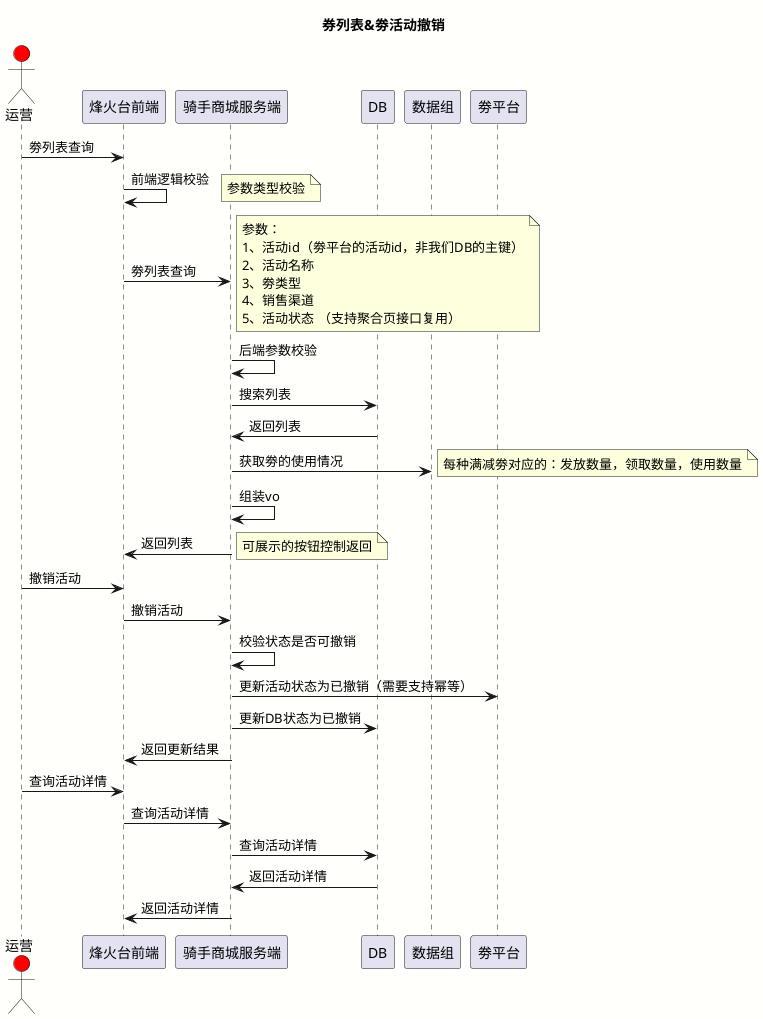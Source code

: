 @startuml
skinparam backgroundColor #FFFFFC
title 券列表&劵活动撤销
actor 运营 #red

运营 -> 烽火台前端 : 劵列表查询
烽火台前端 -> 烽火台前端 : 前端逻辑校验
note right:参数类型校验
烽火台前端 -> 骑手商城服务端 : 劵列表查询
note right
参数：
1、活动id（劵平台的活动id，非我们DB的主键）
2、活动名称
3、劵类型
4、销售渠道
5、活动状态 （支持聚合页接口复用）
end note
骑手商城服务端 -> 骑手商城服务端 : 后端参数校验
骑手商城服务端 -> DB : 搜索列表
DB -> 骑手商城服务端 : 返回列表
骑手商城服务端 -> 数据组 : 获取劵的使用情况
note right:每种满减劵对应的：发放数量，领取数量，使用数量
骑手商城服务端 -> 骑手商城服务端 : 组装vo

骑手商城服务端 -> 烽火台前端 : 返回列表
note right:可展示的按钮控制返回

运营 -> 烽火台前端 : 撤销活动
烽火台前端 -> 骑手商城服务端 : 撤销活动
骑手商城服务端 -> 骑手商城服务端 : 校验状态是否可撤销
骑手商城服务端 -> 劵平台 : 更新活动状态为已撤销（需要支持幂等）
骑手商城服务端 -> DB : 更新DB状态为已撤销
骑手商城服务端 -> 烽火台前端 : 返回更新结果

运营 -> 烽火台前端 : 查询活动详情
烽火台前端 -> 骑手商城服务端 : 查询活动详情
骑手商城服务端 -> DB : 查询活动详情
DB -> 骑手商城服务端 : 返回活动详情
骑手商城服务端 -> 烽火台前端 : 返回活动详情


@enduml